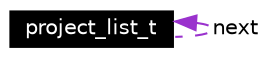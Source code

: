 digraph G
{
  edge [fontname="Helvetica",fontsize=10,labelfontname="Helvetica",labelfontsize=10];
  node [fontname="Helvetica",fontsize=10,shape=record];
  Node1 [label="project_list_t",height=0.2,width=0.4,color="white", fillcolor="black", style="filled" fontcolor="white"];
  Node1 -> Node1 [dir=back,color="darkorchid3",fontsize=10,style="dashed",label="next",fontname="Helvetica"];
}
